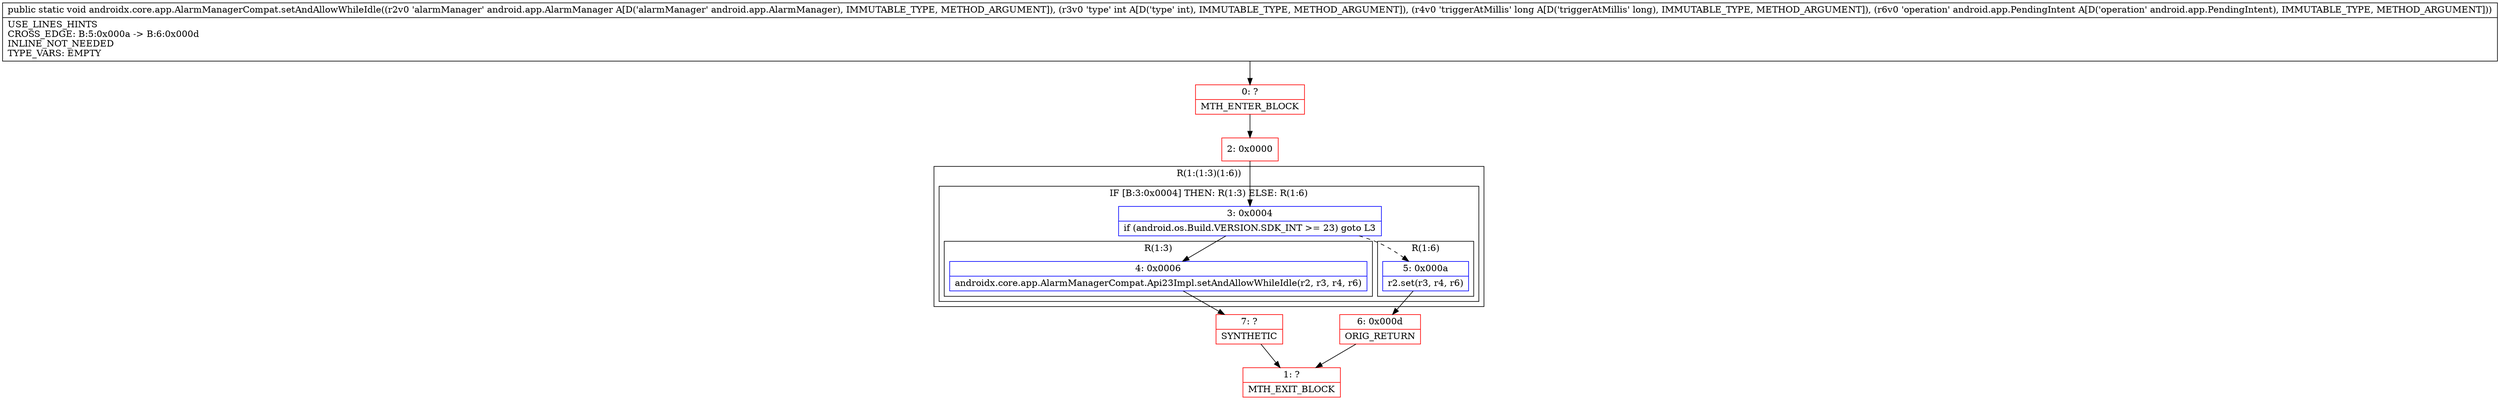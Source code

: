 digraph "CFG forandroidx.core.app.AlarmManagerCompat.setAndAllowWhileIdle(Landroid\/app\/AlarmManager;IJLandroid\/app\/PendingIntent;)V" {
subgraph cluster_Region_218909948 {
label = "R(1:(1:3)(1:6))";
node [shape=record,color=blue];
subgraph cluster_IfRegion_1398394497 {
label = "IF [B:3:0x0004] THEN: R(1:3) ELSE: R(1:6)";
node [shape=record,color=blue];
Node_3 [shape=record,label="{3\:\ 0x0004|if (android.os.Build.VERSION.SDK_INT \>= 23) goto L3\l}"];
subgraph cluster_Region_594513022 {
label = "R(1:3)";
node [shape=record,color=blue];
Node_4 [shape=record,label="{4\:\ 0x0006|androidx.core.app.AlarmManagerCompat.Api23Impl.setAndAllowWhileIdle(r2, r3, r4, r6)\l}"];
}
subgraph cluster_Region_718367004 {
label = "R(1:6)";
node [shape=record,color=blue];
Node_5 [shape=record,label="{5\:\ 0x000a|r2.set(r3, r4, r6)\l}"];
}
}
}
Node_0 [shape=record,color=red,label="{0\:\ ?|MTH_ENTER_BLOCK\l}"];
Node_2 [shape=record,color=red,label="{2\:\ 0x0000}"];
Node_7 [shape=record,color=red,label="{7\:\ ?|SYNTHETIC\l}"];
Node_1 [shape=record,color=red,label="{1\:\ ?|MTH_EXIT_BLOCK\l}"];
Node_6 [shape=record,color=red,label="{6\:\ 0x000d|ORIG_RETURN\l}"];
MethodNode[shape=record,label="{public static void androidx.core.app.AlarmManagerCompat.setAndAllowWhileIdle((r2v0 'alarmManager' android.app.AlarmManager A[D('alarmManager' android.app.AlarmManager), IMMUTABLE_TYPE, METHOD_ARGUMENT]), (r3v0 'type' int A[D('type' int), IMMUTABLE_TYPE, METHOD_ARGUMENT]), (r4v0 'triggerAtMillis' long A[D('triggerAtMillis' long), IMMUTABLE_TYPE, METHOD_ARGUMENT]), (r6v0 'operation' android.app.PendingIntent A[D('operation' android.app.PendingIntent), IMMUTABLE_TYPE, METHOD_ARGUMENT]))  | USE_LINES_HINTS\lCROSS_EDGE: B:5:0x000a \-\> B:6:0x000d\lINLINE_NOT_NEEDED\lTYPE_VARS: EMPTY\l}"];
MethodNode -> Node_0;Node_3 -> Node_4;
Node_3 -> Node_5[style=dashed];
Node_4 -> Node_7;
Node_5 -> Node_6;
Node_0 -> Node_2;
Node_2 -> Node_3;
Node_7 -> Node_1;
Node_6 -> Node_1;
}


